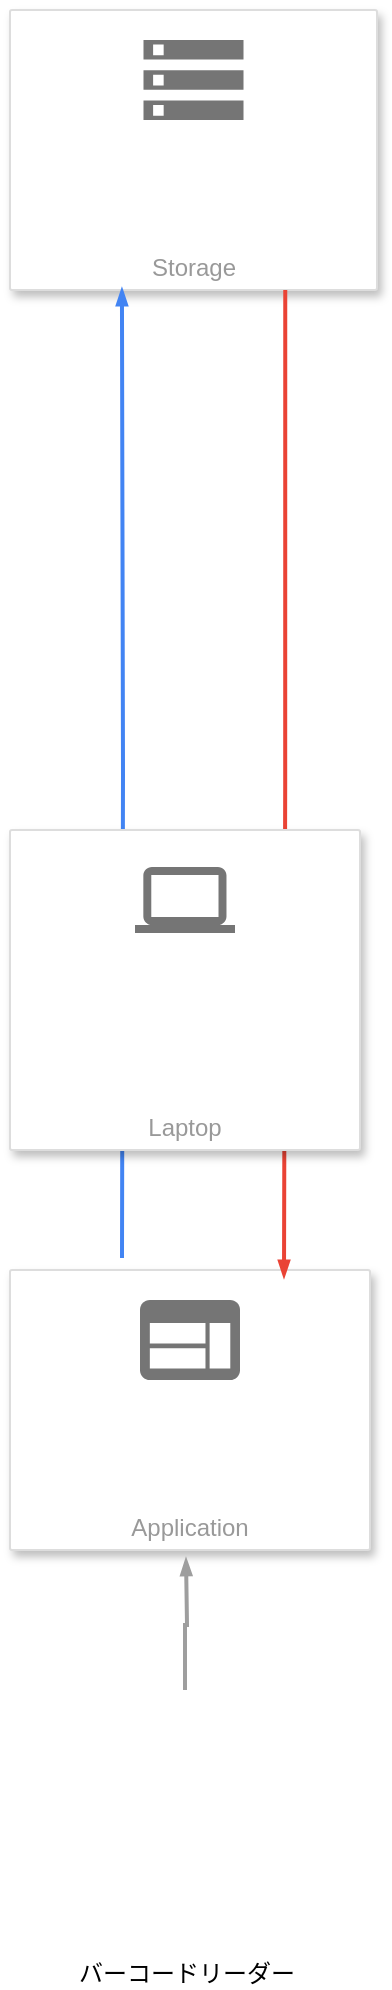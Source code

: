 <mxfile version="20.6.0" type="github"><diagram id="stygSU4iFtPZiXjZdli3" name="Page-1"><mxGraphModel dx="1422" dy="786" grid="1" gridSize="10" guides="1" tooltips="1" connect="1" arrows="1" fold="1" page="1" pageScale="1" pageWidth="850" pageHeight="1100" math="0" shadow="0"><root><mxCell id="0"/><mxCell id="1" parent="0"/><mxCell id="TfvCPy5J0qVLuAAhpeA8-1" value="バーコードリーダー" style="shape=image;html=1;verticalAlign=top;verticalLabelPosition=bottom;labelBackgroundColor=#ffffff;imageAspect=0;aspect=fixed;image=https://cdn2.iconfinder.com/data/icons/boxicons-regular-vol-1/24/bx-barcode-reader-128.png" parent="1" vertex="1"><mxGeometry x="356.5" y="906" width="128" height="128" as="geometry"/></mxCell><mxCell id="BCmwBlWQjpOpemy5jw1L-2" value="Application" style="strokeColor=#dddddd;shadow=1;strokeWidth=1;rounded=1;absoluteArcSize=1;arcSize=2;labelPosition=center;verticalLabelPosition=middle;align=center;verticalAlign=bottom;spacingLeft=0;fontColor=#999999;fontSize=12;whiteSpace=wrap;spacingBottom=2;" vertex="1" parent="1"><mxGeometry x="333" y="696" width="180" height="140" as="geometry"/></mxCell><mxCell id="BCmwBlWQjpOpemy5jw1L-3" value="" style="sketch=0;dashed=0;connectable=0;html=1;fillColor=#757575;strokeColor=none;shape=mxgraph.gcp2.application;part=1;" vertex="1" parent="BCmwBlWQjpOpemy5jw1L-2"><mxGeometry x="0.5" width="50" height="40" relative="1" as="geometry"><mxPoint x="-25" y="15" as="offset"/></mxGeometry></mxCell><mxCell id="BCmwBlWQjpOpemy5jw1L-6" value="Storage" style="strokeColor=#dddddd;shadow=1;strokeWidth=1;rounded=1;absoluteArcSize=1;arcSize=2;labelPosition=center;verticalLabelPosition=middle;align=center;verticalAlign=bottom;spacingLeft=0;fontColor=#999999;fontSize=12;whiteSpace=wrap;spacingBottom=2;" vertex="1" parent="1"><mxGeometry x="333" y="66" width="183.5" height="140" as="geometry"/></mxCell><mxCell id="BCmwBlWQjpOpemy5jw1L-7" value="" style="sketch=0;dashed=0;connectable=0;html=1;fillColor=#757575;strokeColor=none;shape=mxgraph.gcp2.storage;part=1;" vertex="1" parent="BCmwBlWQjpOpemy5jw1L-6"><mxGeometry x="0.5" width="50" height="40" relative="1" as="geometry"><mxPoint x="-25" y="15" as="offset"/></mxGeometry></mxCell><mxCell id="BCmwBlWQjpOpemy5jw1L-8" value="" style="edgeStyle=orthogonalEdgeStyle;fontSize=12;html=1;endArrow=blockThin;endFill=1;rounded=0;strokeWidth=2;endSize=4;startSize=4;dashed=0;strokeColor=#4284F3;entryX=0.305;entryY=0.993;entryDx=0;entryDy=0;entryPerimeter=0;" edge="1" parent="1" target="BCmwBlWQjpOpemy5jw1L-6"><mxGeometry width="100" relative="1" as="geometry"><mxPoint x="389" y="690" as="sourcePoint"/><mxPoint x="320" y="570" as="targetPoint"/></mxGeometry></mxCell><mxCell id="BCmwBlWQjpOpemy5jw1L-9" value="" style="edgeStyle=orthogonalEdgeStyle;fontSize=12;html=1;endArrow=blockThin;endFill=1;rounded=0;strokeWidth=2;endSize=4;startSize=4;strokeColor=#EA4335;dashed=0;exitX=0.75;exitY=1;exitDx=0;exitDy=0;" edge="1" parent="1" source="BCmwBlWQjpOpemy5jw1L-6"><mxGeometry width="100" relative="1" as="geometry"><mxPoint x="220" y="570" as="sourcePoint"/><mxPoint x="470" y="700" as="targetPoint"/></mxGeometry></mxCell><mxCell id="BCmwBlWQjpOpemy5jw1L-10" value="" style="edgeStyle=orthogonalEdgeStyle;fontSize=12;html=1;endArrow=blockThin;endFill=1;rounded=0;strokeWidth=2;endSize=4;startSize=4;dashed=0;strokeColor=#9E9E9E;exitX=0.5;exitY=0;exitDx=0;exitDy=0;" edge="1" parent="1" source="TfvCPy5J0qVLuAAhpeA8-1"><mxGeometry width="100" relative="1" as="geometry"><mxPoint x="220" y="570" as="sourcePoint"/><mxPoint x="421" y="840" as="targetPoint"/></mxGeometry></mxCell><mxCell id="BCmwBlWQjpOpemy5jw1L-4" value="Laptop" style="strokeColor=#dddddd;shadow=1;strokeWidth=1;rounded=1;absoluteArcSize=1;arcSize=2;labelPosition=center;verticalLabelPosition=middle;align=center;verticalAlign=bottom;spacingLeft=0;fontColor=#999999;fontSize=12;whiteSpace=wrap;spacingBottom=2;" vertex="1" parent="1"><mxGeometry x="333" y="476" width="175" height="160" as="geometry"/></mxCell><mxCell id="BCmwBlWQjpOpemy5jw1L-5" value="" style="sketch=0;dashed=0;connectable=0;html=1;fillColor=#757575;strokeColor=none;shape=mxgraph.gcp2.laptop;part=1;" vertex="1" parent="BCmwBlWQjpOpemy5jw1L-4"><mxGeometry x="0.5" width="50" height="33" relative="1" as="geometry"><mxPoint x="-25" y="18.5" as="offset"/></mxGeometry></mxCell></root></mxGraphModel></diagram></mxfile>